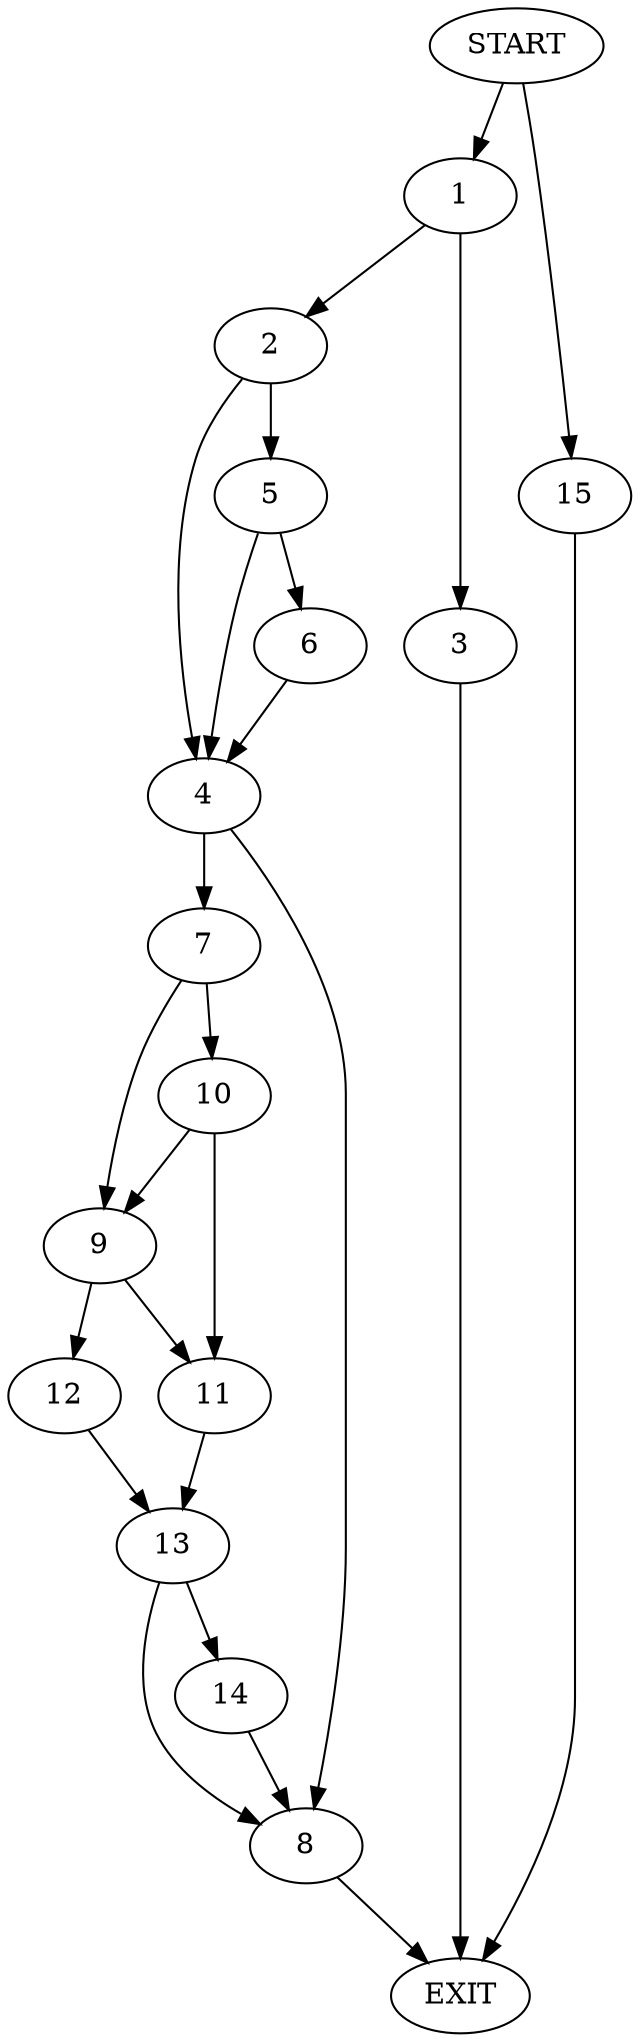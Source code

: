digraph {
0 [label="START"]
16 [label="EXIT"]
0 -> 1
1 -> 2
1 -> 3
2 -> 4
2 -> 5
3 -> 16
5 -> 4
5 -> 6
4 -> 7
4 -> 8
6 -> 4
7 -> 9
7 -> 10
8 -> 16
9 -> 11
9 -> 12
10 -> 11
10 -> 9
11 -> 13
12 -> 13
13 -> 14
13 -> 8
14 -> 8
0 -> 15
15 -> 16
}
